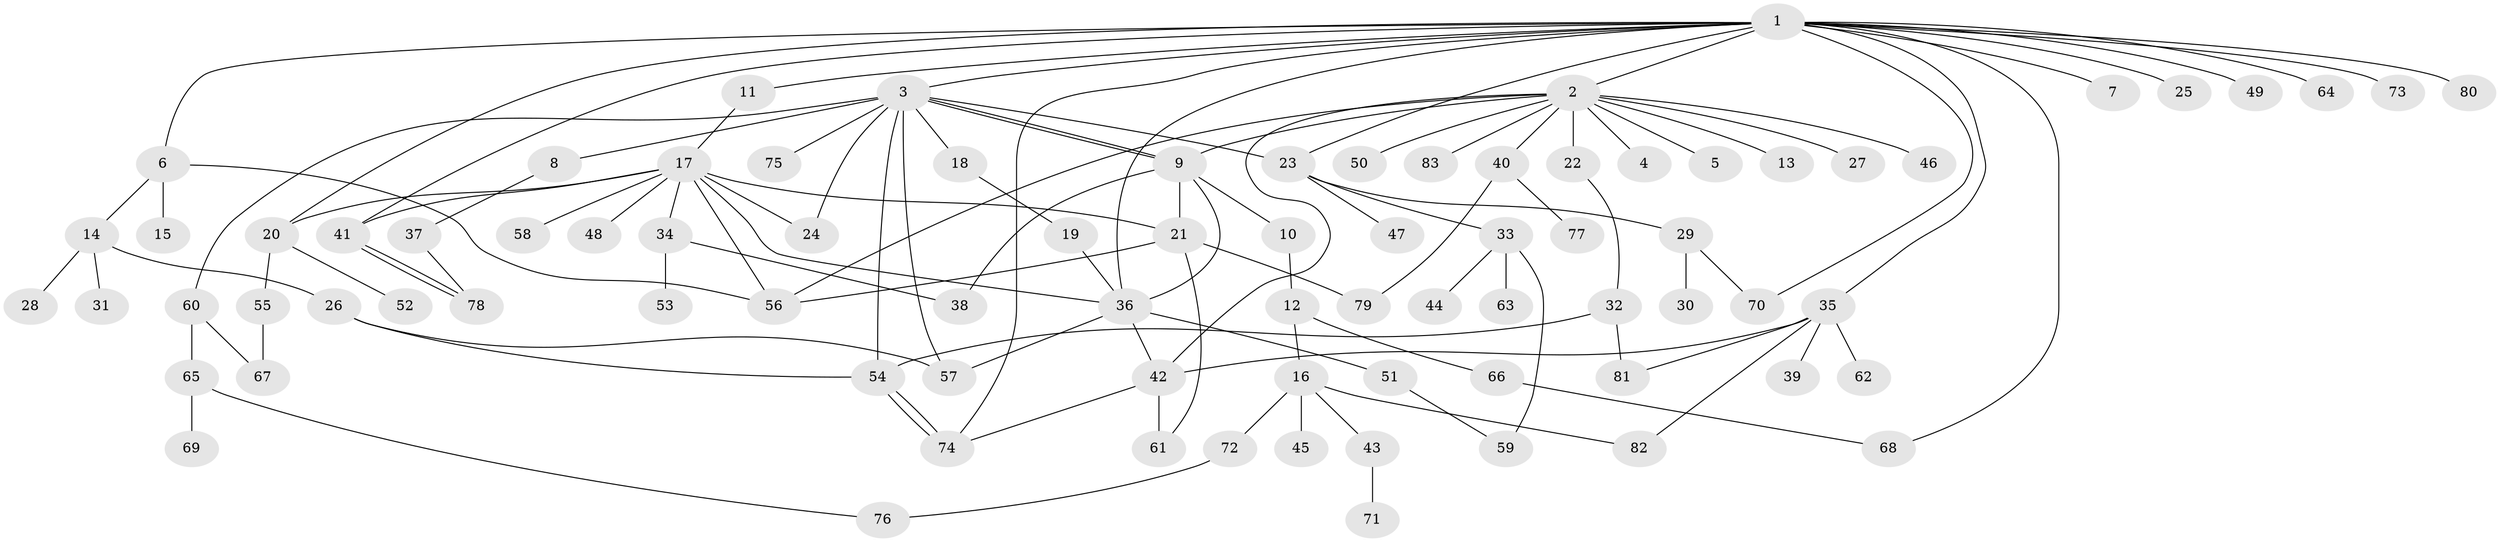 // Generated by graph-tools (version 1.1) at 2025/26/03/09/25 03:26:04]
// undirected, 83 vertices, 116 edges
graph export_dot {
graph [start="1"]
  node [color=gray90,style=filled];
  1;
  2;
  3;
  4;
  5;
  6;
  7;
  8;
  9;
  10;
  11;
  12;
  13;
  14;
  15;
  16;
  17;
  18;
  19;
  20;
  21;
  22;
  23;
  24;
  25;
  26;
  27;
  28;
  29;
  30;
  31;
  32;
  33;
  34;
  35;
  36;
  37;
  38;
  39;
  40;
  41;
  42;
  43;
  44;
  45;
  46;
  47;
  48;
  49;
  50;
  51;
  52;
  53;
  54;
  55;
  56;
  57;
  58;
  59;
  60;
  61;
  62;
  63;
  64;
  65;
  66;
  67;
  68;
  69;
  70;
  71;
  72;
  73;
  74;
  75;
  76;
  77;
  78;
  79;
  80;
  81;
  82;
  83;
  1 -- 2;
  1 -- 3;
  1 -- 6;
  1 -- 7;
  1 -- 11;
  1 -- 20;
  1 -- 23;
  1 -- 25;
  1 -- 35;
  1 -- 36;
  1 -- 41;
  1 -- 49;
  1 -- 64;
  1 -- 68;
  1 -- 70;
  1 -- 73;
  1 -- 74;
  1 -- 80;
  2 -- 4;
  2 -- 5;
  2 -- 9;
  2 -- 13;
  2 -- 22;
  2 -- 27;
  2 -- 40;
  2 -- 42;
  2 -- 46;
  2 -- 50;
  2 -- 56;
  2 -- 83;
  3 -- 8;
  3 -- 9;
  3 -- 9;
  3 -- 18;
  3 -- 23;
  3 -- 24;
  3 -- 54;
  3 -- 57;
  3 -- 60;
  3 -- 75;
  6 -- 14;
  6 -- 15;
  6 -- 56;
  8 -- 37;
  9 -- 10;
  9 -- 21;
  9 -- 36;
  9 -- 38;
  10 -- 12;
  11 -- 17;
  12 -- 16;
  12 -- 66;
  14 -- 26;
  14 -- 28;
  14 -- 31;
  16 -- 43;
  16 -- 45;
  16 -- 72;
  16 -- 82;
  17 -- 20;
  17 -- 21;
  17 -- 24;
  17 -- 34;
  17 -- 36;
  17 -- 41;
  17 -- 48;
  17 -- 56;
  17 -- 58;
  18 -- 19;
  19 -- 36;
  20 -- 52;
  20 -- 55;
  21 -- 56;
  21 -- 61;
  21 -- 79;
  22 -- 32;
  23 -- 29;
  23 -- 33;
  23 -- 47;
  26 -- 54;
  26 -- 57;
  29 -- 30;
  29 -- 70;
  32 -- 54;
  32 -- 81;
  33 -- 44;
  33 -- 59;
  33 -- 63;
  34 -- 38;
  34 -- 53;
  35 -- 39;
  35 -- 42;
  35 -- 62;
  35 -- 81;
  35 -- 82;
  36 -- 42;
  36 -- 51;
  36 -- 57;
  37 -- 78;
  40 -- 77;
  40 -- 79;
  41 -- 78;
  41 -- 78;
  42 -- 61;
  42 -- 74;
  43 -- 71;
  51 -- 59;
  54 -- 74;
  54 -- 74;
  55 -- 67;
  60 -- 65;
  60 -- 67;
  65 -- 69;
  65 -- 76;
  66 -- 68;
  72 -- 76;
}
